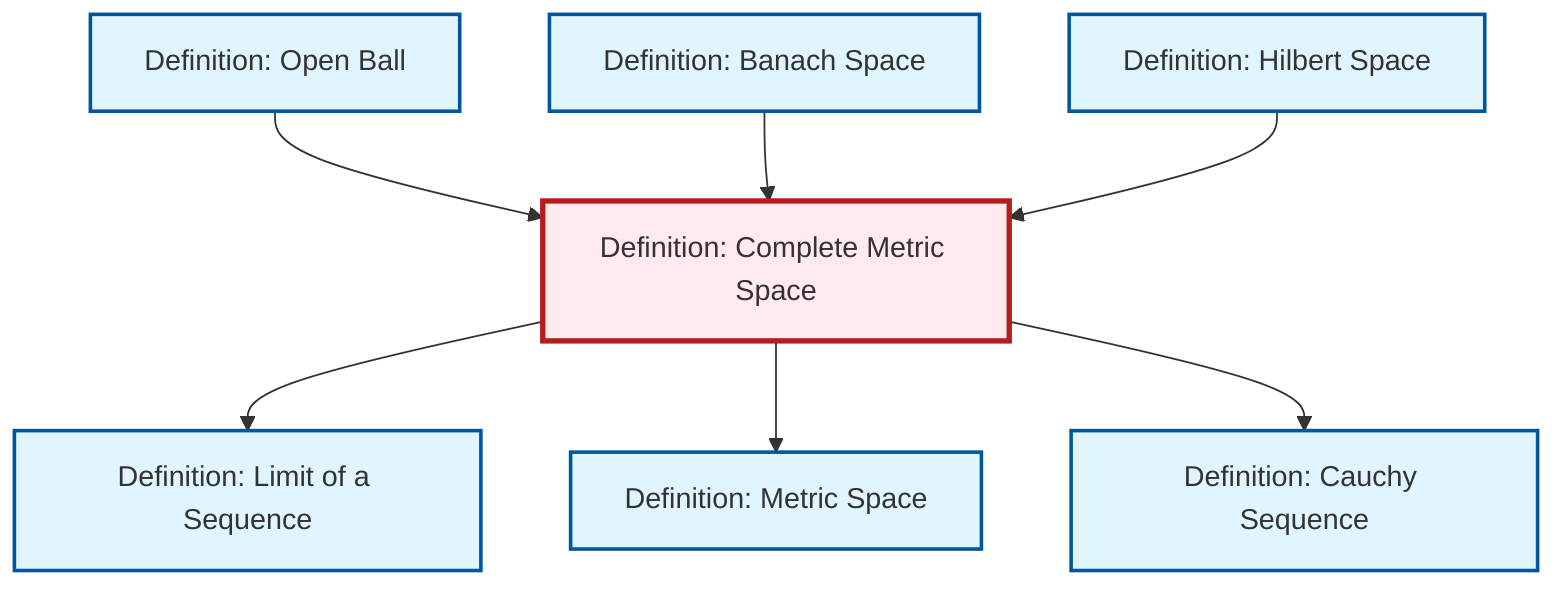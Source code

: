 graph TD
    classDef definition fill:#e1f5fe,stroke:#01579b,stroke-width:2px
    classDef theorem fill:#f3e5f5,stroke:#4a148c,stroke-width:2px
    classDef axiom fill:#fff3e0,stroke:#e65100,stroke-width:2px
    classDef example fill:#e8f5e9,stroke:#1b5e20,stroke-width:2px
    classDef current fill:#ffebee,stroke:#b71c1c,stroke-width:3px
    def-hilbert-space["Definition: Hilbert Space"]:::definition
    def-limit["Definition: Limit of a Sequence"]:::definition
    def-metric-space["Definition: Metric Space"]:::definition
    def-open-ball["Definition: Open Ball"]:::definition
    def-complete-metric-space["Definition: Complete Metric Space"]:::definition
    def-cauchy-sequence["Definition: Cauchy Sequence"]:::definition
    def-banach-space["Definition: Banach Space"]:::definition
    def-complete-metric-space --> def-limit
    def-open-ball --> def-complete-metric-space
    def-complete-metric-space --> def-metric-space
    def-complete-metric-space --> def-cauchy-sequence
    def-banach-space --> def-complete-metric-space
    def-hilbert-space --> def-complete-metric-space
    class def-complete-metric-space current